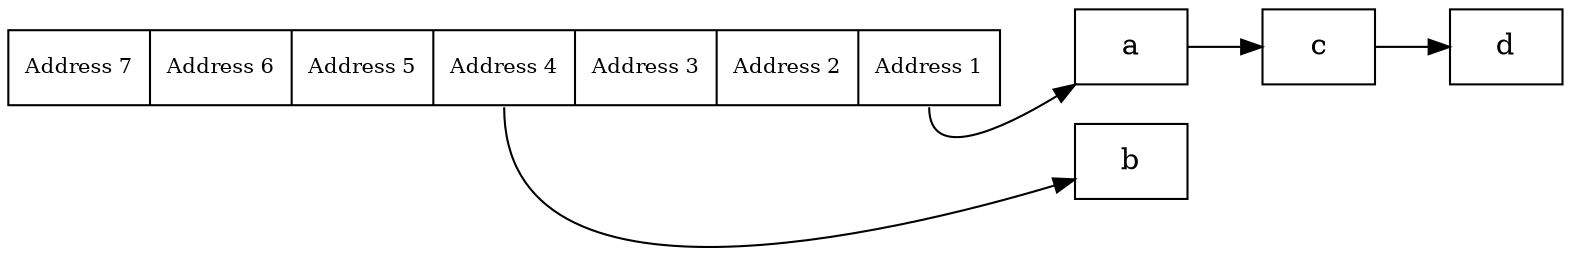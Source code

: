 // chain
digraph {
	graph [rankdir=LR]
	front [label=a rank=same shape=record]
	rear [label=b rank=same shape=record]
	c [label=c rank=same shape=record]
	d [label=d rank=same shape=record]
	stack [label="{ <tail> Address 7 | Address 6 | <data1> Address 5 | <data2> Address 4 | <data4> Address 3 |<data3> Address 2 | <head> Address 1 }" fontsize=10 shape=record]
	stack:data2:s -> rear [lhead=stack]
	stack:head:s -> front [lhead=stack]
	front:e -> c [lhead=stack]
	c:e -> d [lhead=stack]
}
